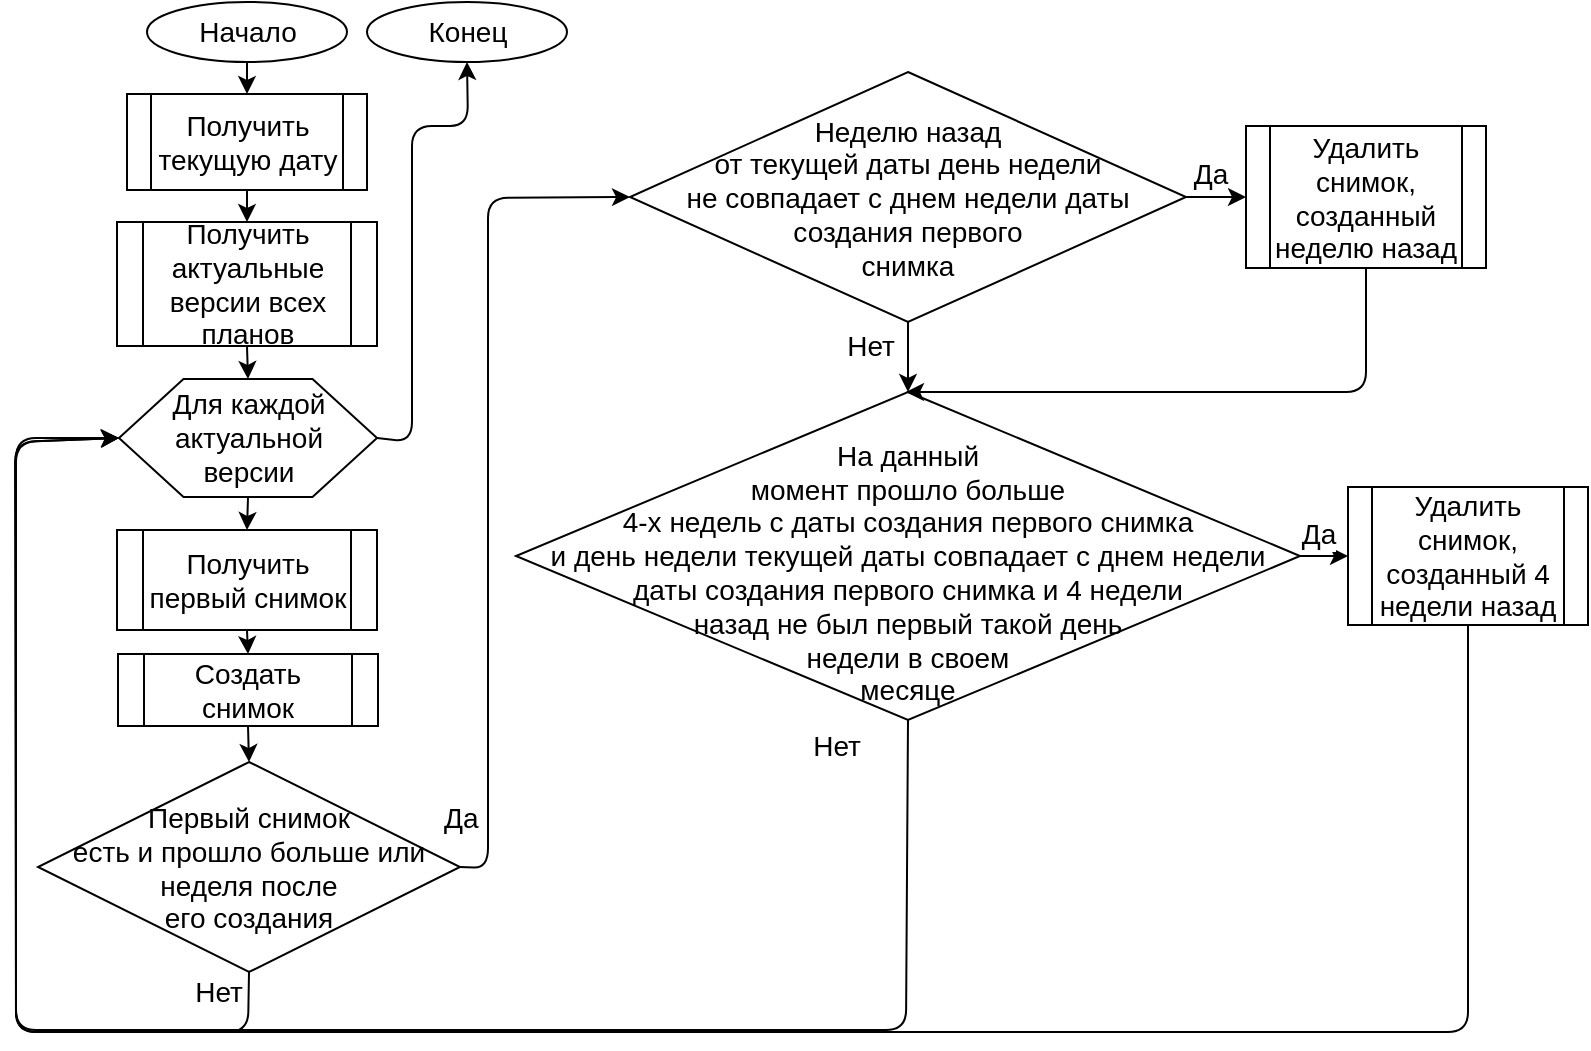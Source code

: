 <mxfile version="10.7.4" type="device"><diagram id="JTILx-2r4ibhsprPH2gV" name="Page-1"><mxGraphModel dx="1080" dy="514" grid="0" gridSize="10" guides="1" tooltips="1" connect="1" arrows="1" fold="1" page="1" pageScale="1" pageWidth="827" pageHeight="1169" math="0" shadow="0"><root><mxCell id="0"/><mxCell id="1" parent="0"/><mxCell id="TNCgdh7umvWuX-r3ZxlY-1" value="&lt;font style=&quot;font-size: 14px&quot;&gt;Начало&lt;/font&gt;" style="ellipse;whiteSpace=wrap;html=1;" parent="1" vertex="1"><mxGeometry x="75.5" y="30" width="100" height="30" as="geometry"/></mxCell><mxCell id="TNCgdh7umvWuX-r3ZxlY-3" value="&lt;font style=&quot;font-size: 14px&quot;&gt;Получить актуальные версии всех планов&lt;/font&gt;" style="shape=process;whiteSpace=wrap;html=1;backgroundOutline=1;" parent="1" vertex="1"><mxGeometry x="60.5" y="140" width="130" height="62" as="geometry"/></mxCell><mxCell id="TNCgdh7umvWuX-r3ZxlY-5" value="&lt;font style=&quot;font-size: 14px&quot;&gt;Для каждой актуальной&lt;br&gt;версии&lt;/font&gt;" style="shape=hexagon;perimeter=hexagonPerimeter2;whiteSpace=wrap;html=1;" parent="1" vertex="1"><mxGeometry x="61.5" y="218.5" width="129" height="59" as="geometry"/></mxCell><mxCell id="TNCgdh7umvWuX-r3ZxlY-6" value="&lt;font style=&quot;font-size: 14px&quot;&gt;Получить первый снимок&lt;/font&gt;" style="shape=process;whiteSpace=wrap;html=1;backgroundOutline=1;" parent="1" vertex="1"><mxGeometry x="60.5" y="294" width="130" height="50" as="geometry"/></mxCell><mxCell id="TNCgdh7umvWuX-r3ZxlY-8" value="&lt;font style=&quot;font-size: 14px&quot;&gt;Создать снимок&lt;/font&gt;" style="shape=process;whiteSpace=wrap;html=1;backgroundOutline=1;" parent="1" vertex="1"><mxGeometry x="61" y="356" width="130" height="36" as="geometry"/></mxCell><mxCell id="TNCgdh7umvWuX-r3ZxlY-9" value="&lt;div style=&quot;text-align: center&quot;&gt;&lt;font style=&quot;font-size: 14px&quot;&gt;&lt;font&gt;Первый&amp;nbsp;&lt;/font&gt;&lt;/font&gt;&lt;font style=&quot;font-size: 14px&quot;&gt;снимок&lt;/font&gt;&lt;/div&gt;&lt;div style=&quot;text-align: center&quot;&gt;&lt;span style=&quot;font-size: 14px&quot;&gt;есть&amp;nbsp;&lt;/span&gt;&lt;span style=&quot;font-size: 14px&quot;&gt;и &lt;/span&gt;&lt;span style=&quot;font-size: 14px&quot;&gt;прошло&amp;nbsp;&lt;/span&gt;&lt;span style=&quot;font-size: 14px&quot;&gt;больше&amp;nbsp;&lt;/span&gt;&lt;font style=&quot;font-size: 14px&quot;&gt;или &lt;/font&gt;&lt;span style=&quot;font-size: 14px&quot;&gt;неделя&amp;nbsp;&lt;/span&gt;&lt;span style=&quot;font-size: 14px&quot;&gt;после&lt;/span&gt;&lt;/div&gt;&lt;div style=&quot;text-align: center&quot;&gt;&lt;span style=&quot;font-size: 14px&quot;&gt;его&amp;nbsp;&lt;/span&gt;&lt;span style=&quot;font-size: 14px&quot;&gt;создания&lt;/span&gt;&lt;/div&gt;" style="rhombus;whiteSpace=wrap;html=1;" parent="1" vertex="1"><mxGeometry x="21" y="410" width="211" height="105" as="geometry"/></mxCell><mxCell id="TNCgdh7umvWuX-r3ZxlY-10" value="" style="endArrow=classic;html=1;exitX=1;exitY=0.5;exitDx=0;exitDy=0;entryX=0;entryY=0.5;entryDx=0;entryDy=0;" parent="1" target="TNCgdh7umvWuX-r3ZxlY-29" edge="1" source="TNCgdh7umvWuX-r3ZxlY-9"><mxGeometry width="50" height="50" relative="1" as="geometry"><mxPoint x="190" y="475" as="sourcePoint"/><mxPoint x="240" y="475" as="targetPoint"/><Array as="points"><mxPoint x="246" y="463"/><mxPoint x="246" y="128"/></Array></mxGeometry></mxCell><mxCell id="TNCgdh7umvWuX-r3ZxlY-15" value="&lt;font style=&quot;font-size: 14px&quot;&gt;Да&lt;/font&gt;&lt;br&gt;" style="text;html=1;resizable=0;points=[];autosize=1;align=left;verticalAlign=top;spacingTop=-4;" parent="1" vertex="1"><mxGeometry x="222" y="426.5" width="27" height="15" as="geometry"/></mxCell><mxCell id="TNCgdh7umvWuX-r3ZxlY-18" value="" style="endArrow=classic;html=1;exitX=0.5;exitY=1;exitDx=0;exitDy=0;entryX=0.5;entryY=0;entryDx=0;entryDy=0;" parent="1" source="TNCgdh7umvWuX-r3ZxlY-1" target="TNCgdh7umvWuX-r3ZxlY-30" edge="1"><mxGeometry width="50" height="50" relative="1" as="geometry"><mxPoint x="-49.5" y="70" as="sourcePoint"/><mxPoint x="125.5" y="70" as="targetPoint"/></mxGeometry></mxCell><mxCell id="TNCgdh7umvWuX-r3ZxlY-19" value="" style="endArrow=classic;html=1;exitX=0.5;exitY=1;exitDx=0;exitDy=0;entryX=0.5;entryY=0;entryDx=0;entryDy=0;" parent="1" source="TNCgdh7umvWuX-r3ZxlY-30" target="TNCgdh7umvWuX-r3ZxlY-3" edge="1"><mxGeometry width="50" height="50" relative="1" as="geometry"><mxPoint x="125.5" y="120" as="sourcePoint"/><mxPoint x="30.5" y="80" as="targetPoint"/></mxGeometry></mxCell><mxCell id="TNCgdh7umvWuX-r3ZxlY-20" value="" style="endArrow=classic;html=1;exitX=0.5;exitY=1;exitDx=0;exitDy=0;entryX=0.5;entryY=0;entryDx=0;entryDy=0;" parent="1" source="TNCgdh7umvWuX-r3ZxlY-3" target="TNCgdh7umvWuX-r3ZxlY-5" edge="1"><mxGeometry width="50" height="50" relative="1" as="geometry"><mxPoint x="-29.5" y="245" as="sourcePoint"/><mxPoint x="20.5" y="195" as="targetPoint"/></mxGeometry></mxCell><mxCell id="TNCgdh7umvWuX-r3ZxlY-21" value="" style="endArrow=classic;html=1;exitX=0.5;exitY=1;exitDx=0;exitDy=0;entryX=0.5;entryY=0;entryDx=0;entryDy=0;" parent="1" source="TNCgdh7umvWuX-r3ZxlY-5" target="TNCgdh7umvWuX-r3ZxlY-6" edge="1"><mxGeometry width="50" height="50" relative="1" as="geometry"><mxPoint x="-29.5" y="290" as="sourcePoint"/><mxPoint x="20.5" y="240" as="targetPoint"/></mxGeometry></mxCell><mxCell id="TNCgdh7umvWuX-r3ZxlY-22" value="" style="endArrow=classic;html=1;entryX=0.5;entryY=0;entryDx=0;entryDy=0;exitX=0.5;exitY=1;exitDx=0;exitDy=0;" parent="1" source="TNCgdh7umvWuX-r3ZxlY-6" target="TNCgdh7umvWuX-r3ZxlY-8" edge="1"><mxGeometry width="50" height="50" relative="1" as="geometry"><mxPoint x="320.5" y="350" as="sourcePoint"/><mxPoint x="-19.5" y="380" as="targetPoint"/></mxGeometry></mxCell><mxCell id="TNCgdh7umvWuX-r3ZxlY-23" value="" style="endArrow=classic;html=1;exitX=0.5;exitY=1;exitDx=0;exitDy=0;entryX=0.5;entryY=0;entryDx=0;entryDy=0;" parent="1" source="TNCgdh7umvWuX-r3ZxlY-8" edge="1" target="TNCgdh7umvWuX-r3ZxlY-9"><mxGeometry width="50" height="50" relative="1" as="geometry"><mxPoint x="-90" y="500" as="sourcePoint"/><mxPoint x="105" y="420" as="targetPoint"/></mxGeometry></mxCell><mxCell id="TNCgdh7umvWuX-r3ZxlY-24" value="" style="endArrow=classic;html=1;exitX=0.5;exitY=1;exitDx=0;exitDy=0;entryX=0;entryY=0.5;entryDx=0;entryDy=0;" parent="1" target="TNCgdh7umvWuX-r3ZxlY-5" edge="1" source="TNCgdh7umvWuX-r3ZxlY-9"><mxGeometry width="50" height="50" relative="1" as="geometry"><mxPoint x="105" y="530" as="sourcePoint"/><mxPoint x="105" y="550" as="targetPoint"/><Array as="points"><mxPoint x="126" y="545"/><mxPoint x="10" y="545"/><mxPoint x="10" y="248"/></Array></mxGeometry></mxCell><mxCell id="TNCgdh7umvWuX-r3ZxlY-51" value="&lt;font style=&quot;font-size: 14px&quot;&gt;Нет&lt;/font&gt;&lt;br&gt;" style="text;html=1;resizable=0;points=[];align=center;verticalAlign=middle;labelBackgroundColor=#ffffff;" parent="TNCgdh7umvWuX-r3ZxlY-24" vertex="1" connectable="0"><mxGeometry x="-0.871" y="-21" relative="1" as="geometry"><mxPoint x="-13" y="1" as="offset"/></mxGeometry></mxCell><mxCell id="TNCgdh7umvWuX-r3ZxlY-29" value="&lt;font style=&quot;font-size: 14px&quot;&gt;Неделю назад &lt;br&gt;от текущей даты день недели&lt;br&gt;не совпадает с днем недели даты &lt;br&gt;создания&amp;nbsp;первого &lt;br&gt;снимка&lt;/font&gt;" style="rhombus;whiteSpace=wrap;html=1;" parent="1" vertex="1"><mxGeometry x="317" y="65" width="278" height="125" as="geometry"/></mxCell><mxCell id="TNCgdh7umvWuX-r3ZxlY-30" value="&lt;span&gt;&lt;font style=&quot;font-size: 14px&quot;&gt;Получить текущую дату&lt;/font&gt;&lt;/span&gt;" style="shape=process;whiteSpace=wrap;html=1;backgroundOutline=1;" parent="1" vertex="1"><mxGeometry x="65.5" y="76" width="120" height="48" as="geometry"/></mxCell><mxCell id="TNCgdh7umvWuX-r3ZxlY-32" value="&lt;font style=&quot;font-size: 14px&quot;&gt;Удалить снимок, созданный неделю назад&lt;/font&gt;" style="shape=process;whiteSpace=wrap;html=1;backgroundOutline=1;" parent="1" vertex="1"><mxGeometry x="625" y="92" width="120" height="71" as="geometry"/></mxCell><mxCell id="TNCgdh7umvWuX-r3ZxlY-34" value="" style="endArrow=classic;html=1;exitX=1;exitY=0.5;exitDx=0;exitDy=0;entryX=0;entryY=0.5;entryDx=0;entryDy=0;" parent="1" source="TNCgdh7umvWuX-r3ZxlY-29" target="TNCgdh7umvWuX-r3ZxlY-32" edge="1"><mxGeometry width="50" height="50" relative="1" as="geometry"><mxPoint x="25" y="650" as="sourcePoint"/><mxPoint x="75" y="600" as="targetPoint"/><Array as="points"/></mxGeometry></mxCell><mxCell id="TNCgdh7umvWuX-r3ZxlY-38" value="&lt;font style=&quot;font-size: 14px&quot;&gt;Да&lt;/font&gt;&lt;br&gt;" style="text;html=1;resizable=0;points=[];align=center;verticalAlign=middle;labelBackgroundColor=#ffffff;" parent="TNCgdh7umvWuX-r3ZxlY-34" vertex="1" connectable="0"><mxGeometry x="-0.243" y="12" relative="1" as="geometry"><mxPoint as="offset"/></mxGeometry></mxCell><mxCell id="TNCgdh7umvWuX-r3ZxlY-36" value="&lt;font style=&quot;font-size: 14px&quot;&gt;&lt;br&gt;На данный&lt;br&gt;момент прошло больше&lt;br&gt;4-х недель с даты создания первого снимка&lt;br&gt;и день недели&amp;nbsp;текущей даты совпадает с днем недели даты создания первого снимка и 4 недели&lt;br&gt;назад не был первый такой день&lt;br&gt;недели в своем&lt;br&gt;месяце&lt;/font&gt;" style="rhombus;whiteSpace=wrap;html=1;" parent="1" vertex="1"><mxGeometry x="260" y="225" width="392" height="164" as="geometry"/></mxCell><mxCell id="TNCgdh7umvWuX-r3ZxlY-37" value="&lt;font style=&quot;font-size: 14px&quot;&gt;Удалить снимок, созданный 4 недели назад&lt;/font&gt;" style="shape=process;whiteSpace=wrap;html=1;backgroundOutline=1;" parent="1" vertex="1"><mxGeometry x="676" y="272.5" width="120" height="69" as="geometry"/></mxCell><mxCell id="TNCgdh7umvWuX-r3ZxlY-39" value="" style="endArrow=classic;html=1;exitX=0.5;exitY=1;exitDx=0;exitDy=0;entryX=0.5;entryY=0;entryDx=0;entryDy=0;" parent="1" source="TNCgdh7umvWuX-r3ZxlY-29" target="TNCgdh7umvWuX-r3ZxlY-36" edge="1"><mxGeometry width="50" height="50" relative="1" as="geometry"><mxPoint x="375" y="235" as="sourcePoint"/><mxPoint x="425" y="185" as="targetPoint"/></mxGeometry></mxCell><mxCell id="TNCgdh7umvWuX-r3ZxlY-45" value="&lt;font style=&quot;font-size: 14px&quot;&gt;Нет&lt;/font&gt;" style="text;html=1;resizable=0;points=[];align=center;verticalAlign=middle;labelBackgroundColor=#ffffff;" parent="TNCgdh7umvWuX-r3ZxlY-39" vertex="1" connectable="0"><mxGeometry x="-0.44" y="2" relative="1" as="geometry"><mxPoint x="-21" y="2" as="offset"/></mxGeometry></mxCell><mxCell id="TNCgdh7umvWuX-r3ZxlY-41" value="" style="endArrow=classic;html=1;exitX=1;exitY=0.5;exitDx=0;exitDy=0;entryX=0;entryY=0.5;entryDx=0;entryDy=0;" parent="1" source="TNCgdh7umvWuX-r3ZxlY-36" target="TNCgdh7umvWuX-r3ZxlY-37" edge="1"><mxGeometry width="50" height="50" relative="1" as="geometry"><mxPoint x="635" y="405" as="sourcePoint"/><mxPoint x="663" y="343" as="targetPoint"/><Array as="points"/></mxGeometry></mxCell><mxCell id="TNCgdh7umvWuX-r3ZxlY-42" value="&lt;font style=&quot;font-size: 14px&quot;&gt;Да&lt;/font&gt;&lt;br&gt;" style="text;html=1;resizable=0;points=[];align=center;verticalAlign=middle;labelBackgroundColor=#ffffff;" parent="TNCgdh7umvWuX-r3ZxlY-41" vertex="1" connectable="0"><mxGeometry x="-0.294" y="11" relative="1" as="geometry"><mxPoint as="offset"/></mxGeometry></mxCell><mxCell id="TNCgdh7umvWuX-r3ZxlY-43" value="" style="endArrow=classic;html=1;exitX=0.5;exitY=1;exitDx=0;exitDy=0;entryX=0;entryY=0.5;entryDx=0;entryDy=0;" parent="1" source="TNCgdh7umvWuX-r3ZxlY-36" target="TNCgdh7umvWuX-r3ZxlY-5" edge="1"><mxGeometry width="50" height="50" relative="1" as="geometry"><mxPoint x="502.5" y="435" as="sourcePoint"/><mxPoint x="48" y="222" as="targetPoint"/><Array as="points"><mxPoint x="455" y="544"/><mxPoint x="10" y="544"/><mxPoint x="10" y="250"/></Array></mxGeometry></mxCell><mxCell id="TNCgdh7umvWuX-r3ZxlY-44" value="&lt;font style=&quot;font-size: 14px&quot;&gt;Нет&lt;/font&gt;&lt;br&gt;" style="text;html=1;resizable=0;points=[];align=center;verticalAlign=middle;labelBackgroundColor=#ffffff;" parent="TNCgdh7umvWuX-r3ZxlY-43" vertex="1" connectable="0"><mxGeometry x="-0.52" relative="1" as="geometry"><mxPoint x="36.5" y="-142" as="offset"/></mxGeometry></mxCell><mxCell id="TNCgdh7umvWuX-r3ZxlY-49" value="" style="endArrow=classic;html=1;exitX=0.5;exitY=1;exitDx=0;exitDy=0;entryX=0;entryY=0.5;entryDx=0;entryDy=0;" parent="1" source="TNCgdh7umvWuX-r3ZxlY-37" edge="1" target="TNCgdh7umvWuX-r3ZxlY-5"><mxGeometry width="50" height="50" relative="1" as="geometry"><mxPoint x="792" y="290" as="sourcePoint"/><mxPoint x="46" y="272" as="targetPoint"/><Array as="points"><mxPoint x="736" y="545"/><mxPoint x="10" y="545"/><mxPoint x="9.5" y="250"/></Array></mxGeometry></mxCell><mxCell id="TNCgdh7umvWuX-r3ZxlY-50" value="" style="endArrow=classic;html=1;exitX=0.5;exitY=1;exitDx=0;exitDy=0;" parent="1" source="TNCgdh7umvWuX-r3ZxlY-32" edge="1"><mxGeometry width="50" height="50" relative="1" as="geometry"><mxPoint x="560" y="245" as="sourcePoint"/><mxPoint x="455" y="225" as="targetPoint"/><Array as="points"><mxPoint x="685" y="225"/></Array></mxGeometry></mxCell><mxCell id="TNCgdh7umvWuX-r3ZxlY-52" value="" style="endArrow=classic;html=1;exitX=1;exitY=0.5;exitDx=0;exitDy=0;entryX=0.5;entryY=1;entryDx=0;entryDy=0;" parent="1" source="TNCgdh7umvWuX-r3ZxlY-5" target="TNCgdh7umvWuX-r3ZxlY-53" edge="1"><mxGeometry width="50" height="50" relative="1" as="geometry"><mxPoint x="200" y="350" as="sourcePoint"/><mxPoint x="210" y="80" as="targetPoint"/><Array as="points"><mxPoint x="208" y="250"/><mxPoint x="208" y="92"/><mxPoint x="236" y="92"/></Array></mxGeometry></mxCell><mxCell id="TNCgdh7umvWuX-r3ZxlY-53" value="&lt;font style=&quot;font-size: 14px&quot;&gt;Конец&lt;/font&gt;&lt;br&gt;" style="ellipse;whiteSpace=wrap;html=1;" parent="1" vertex="1"><mxGeometry x="185.5" y="30" width="100" height="30" as="geometry"/></mxCell></root></mxGraphModel></diagram></mxfile>